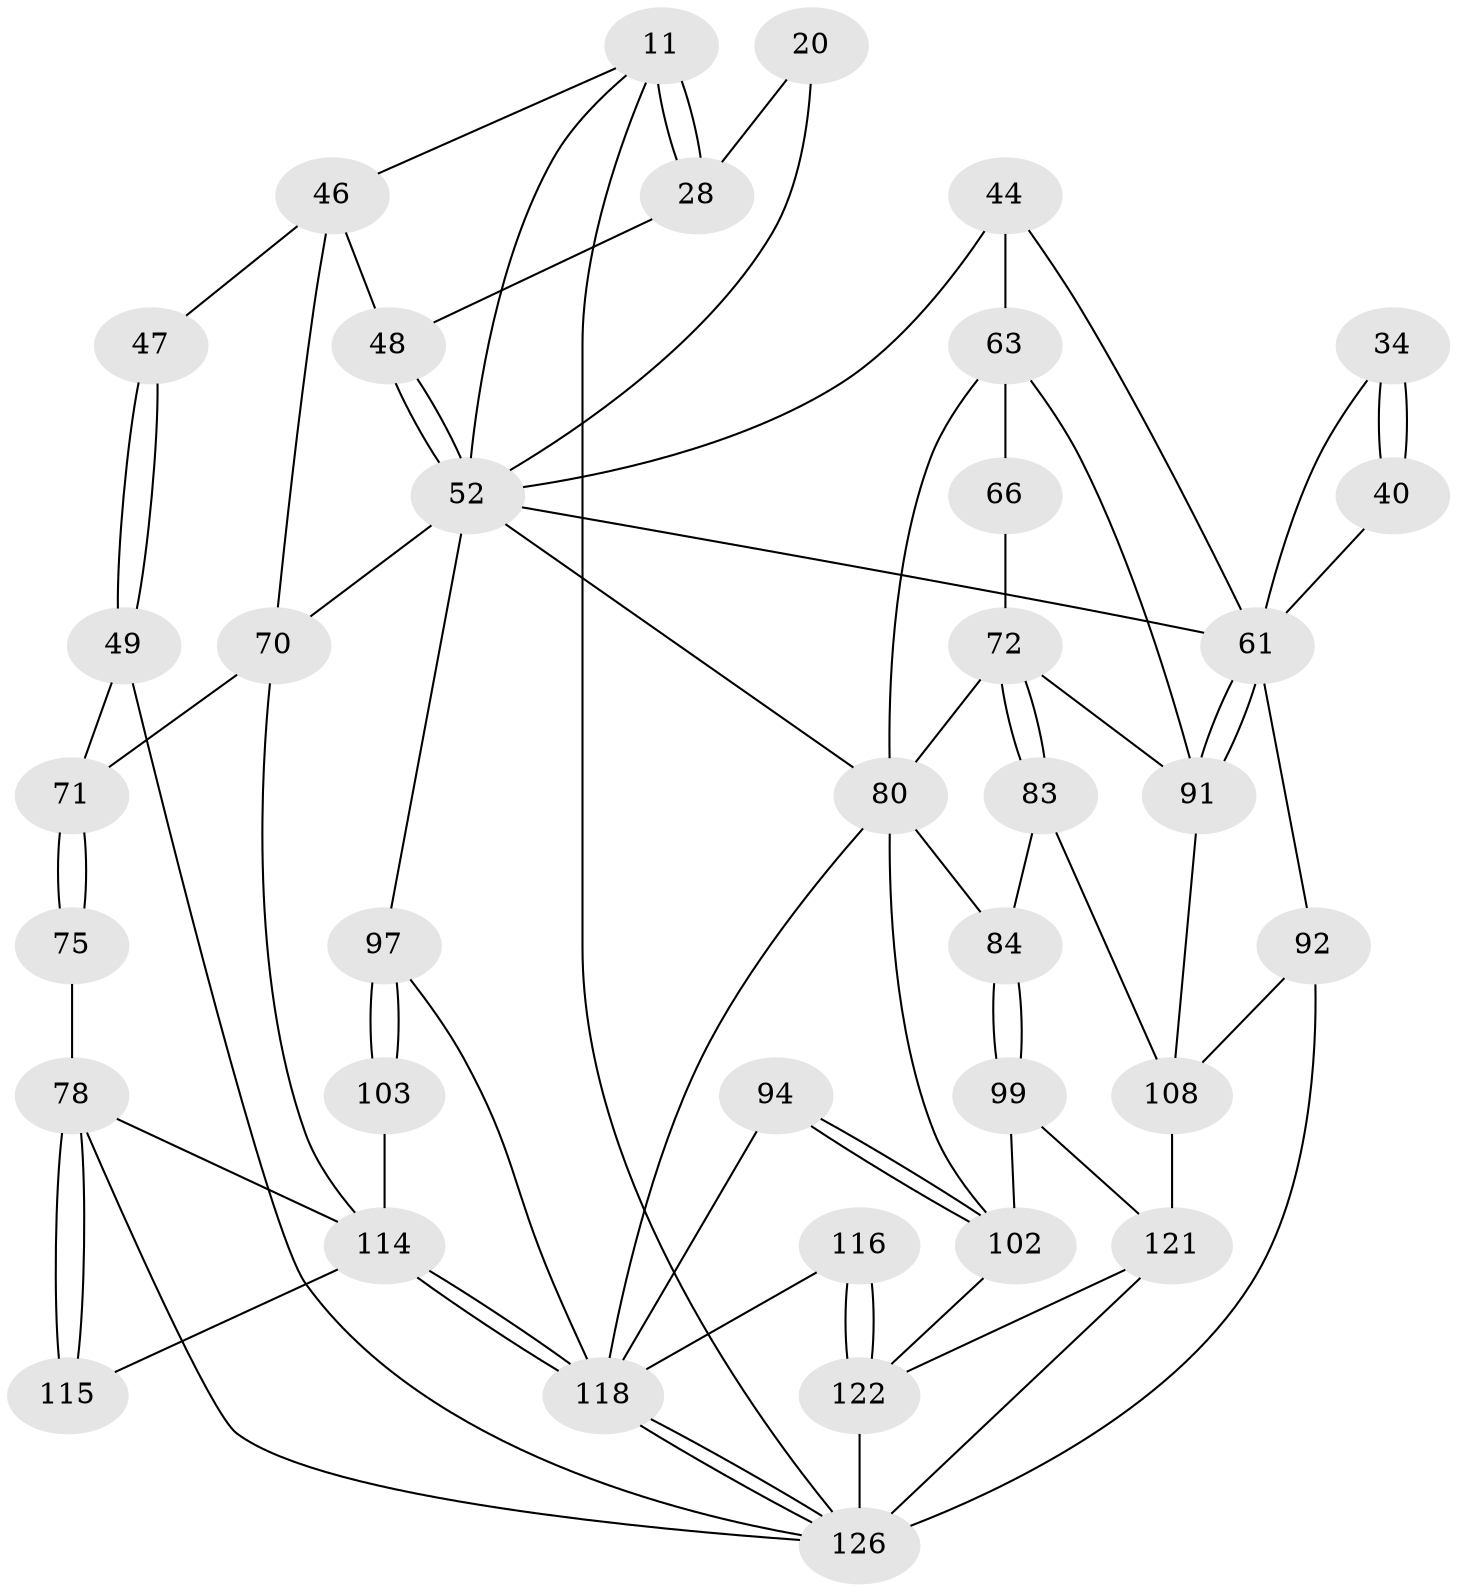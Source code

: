 // original degree distribution, {3: 0.015873015873015872, 6: 0.20634920634920634, 5: 0.5555555555555556, 4: 0.2222222222222222}
// Generated by graph-tools (version 1.1) at 2025/05/03/04/25 22:05:12]
// undirected, 37 vertices, 80 edges
graph export_dot {
graph [start="1"]
  node [color=gray90,style=filled];
  11 [pos="+0.2639090805335137+0.00037339998836555076",super="+10"];
  20 [pos="+0.4873447255924641+0.13749224345188565",super="+15"];
  28 [pos="+0.27300931269517376+0.1353942278117783",super="+22"];
  34 [pos="+0.8022343801102254+0.21245475009823922"];
  40 [pos="+0.7966217507123768+0.2523028525631959",super="+33+32"];
  44 [pos="+0.5800365737732991+0.32334701903122054",super="+37+43"];
  46 [pos="+0.14432542608726573+0.40892649554992594",super="+45+30+31"];
  47 [pos="+0.07258384069198273+0.33068935834025903"];
  48 [pos="+0.2861153242365799+0.3727995742564963",super="+39"];
  49 [pos="+0+0.3702735398991155"];
  52 [pos="+0.26536407290979386+0.5197897900601857",super="+51+35"];
  61 [pos="+1+0.367582924742659",super="+17+18+19+7+41+25"];
  63 [pos="+0.8184032825402707+0.4133198568402975",super="+58"];
  66 [pos="+0.7382766073065404+0.4999267430648926"];
  70 [pos="+0.09293443796495925+0.649423523282197",super="+59+60"];
  71 [pos="+0.08457192427631403+0.6414630337742484",super="+65"];
  72 [pos="+0.7285892522238475+0.588923977029614",super="+69+67"];
  75 [pos="+0+0.6278752699336762"];
  78 [pos="+0+0.8518561531153259",super="+77"];
  80 [pos="+0.6597919876999037+0.6742634828968513",super="+73+74"];
  83 [pos="+0.7270528107487754+0.5955081756361066"];
  84 [pos="+0.6924546665071432+0.6613394736036258"];
  91 [pos="+1+0.6372487578822809",super="+85"];
  92 [pos="+1+1",super="+2"];
  94 [pos="+0.4855458808086468+0.7282556981493252"];
  97 [pos="+0.4086958045655744+0.7195714397105276",super="+88"];
  99 [pos="+0.7487789289146239+0.7333865774055148"];
  102 [pos="+0.6451011952113214+0.8246866730557305",super="+100+81+82"];
  103 [pos="+0.22215654524792625+0.755023702022523",super="+89"];
  108 [pos="+0.8541504228064243+0.8132528383286491",super="+107+87+106"];
  114 [pos="+0.2219400297541187+0.9216241061433267",super="+105+101"];
  115 [pos="+0.02976812822687942+0.8653103413703995",super="+113"];
  116 [pos="+0.4750641121166936+0.9080312268216962"];
  118 [pos="+0.273082063386211+1",super="+117+96+95"];
  121 [pos="+0.9101493444778918+0.9674288362384776",super="+119+120+110"];
  122 [pos="+0.6157941195260389+0.9923526345139628",super="+111+112"];
  126 [pos="+0.251549640747085+1",super="+125+79"];
  11 -- 28 [weight=3];
  11 -- 28;
  11 -- 126;
  11 -- 46;
  11 -- 52;
  20 -- 28 [weight=2];
  20 -- 52 [weight=2];
  28 -- 48 [weight=2];
  34 -- 40 [weight=2];
  34 -- 40;
  34 -- 61;
  40 -- 61 [weight=3];
  44 -- 52 [weight=2];
  44 -- 63 [weight=2];
  44 -- 61 [weight=2];
  46 -- 47 [weight=2];
  46 -- 70;
  46 -- 48 [weight=2];
  47 -- 49;
  47 -- 49;
  48 -- 52 [weight=2];
  48 -- 52;
  49 -- 71;
  49 -- 126;
  52 -- 70;
  52 -- 80;
  52 -- 97;
  52 -- 61;
  61 -- 91 [weight=2];
  61 -- 91;
  61 -- 92 [weight=2];
  63 -- 66 [weight=2];
  63 -- 80;
  63 -- 91;
  66 -- 72;
  70 -- 71 [weight=2];
  70 -- 114;
  71 -- 75 [weight=2];
  71 -- 75;
  72 -- 83;
  72 -- 83;
  72 -- 80 [weight=2];
  72 -- 91;
  75 -- 78;
  78 -- 115 [weight=2];
  78 -- 115;
  78 -- 126;
  78 -- 114;
  80 -- 84;
  80 -- 102 [weight=2];
  80 -- 118;
  83 -- 84;
  83 -- 108;
  84 -- 99;
  84 -- 99;
  91 -- 108 [weight=2];
  92 -- 126 [weight=3];
  92 -- 108;
  94 -- 102 [weight=2];
  94 -- 102;
  94 -- 118;
  97 -- 103 [weight=2];
  97 -- 103;
  97 -- 118;
  99 -- 102;
  99 -- 121;
  102 -- 122;
  103 -- 114 [weight=2];
  108 -- 121 [weight=4];
  114 -- 115 [weight=2];
  114 -- 118;
  114 -- 118;
  116 -- 122 [weight=2];
  116 -- 122;
  116 -- 118;
  118 -- 126;
  118 -- 126;
  121 -- 126 [weight=2];
  121 -- 122;
  122 -- 126;
}
